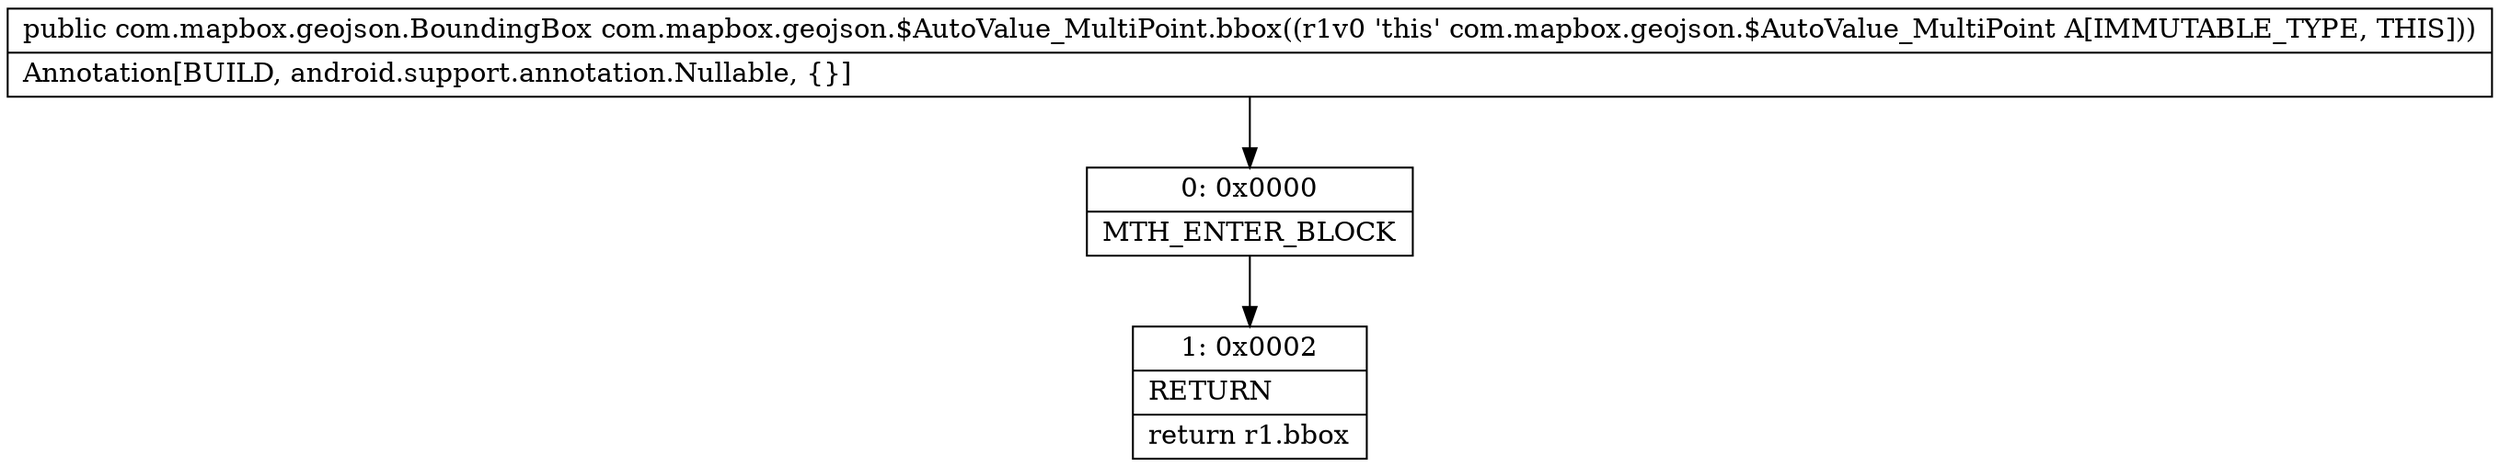 digraph "CFG forcom.mapbox.geojson.$AutoValue_MultiPoint.bbox()Lcom\/mapbox\/geojson\/BoundingBox;" {
Node_0 [shape=record,label="{0\:\ 0x0000|MTH_ENTER_BLOCK\l}"];
Node_1 [shape=record,label="{1\:\ 0x0002|RETURN\l|return r1.bbox\l}"];
MethodNode[shape=record,label="{public com.mapbox.geojson.BoundingBox com.mapbox.geojson.$AutoValue_MultiPoint.bbox((r1v0 'this' com.mapbox.geojson.$AutoValue_MultiPoint A[IMMUTABLE_TYPE, THIS]))  | Annotation[BUILD, android.support.annotation.Nullable, \{\}]\l}"];
MethodNode -> Node_0;
Node_0 -> Node_1;
}

